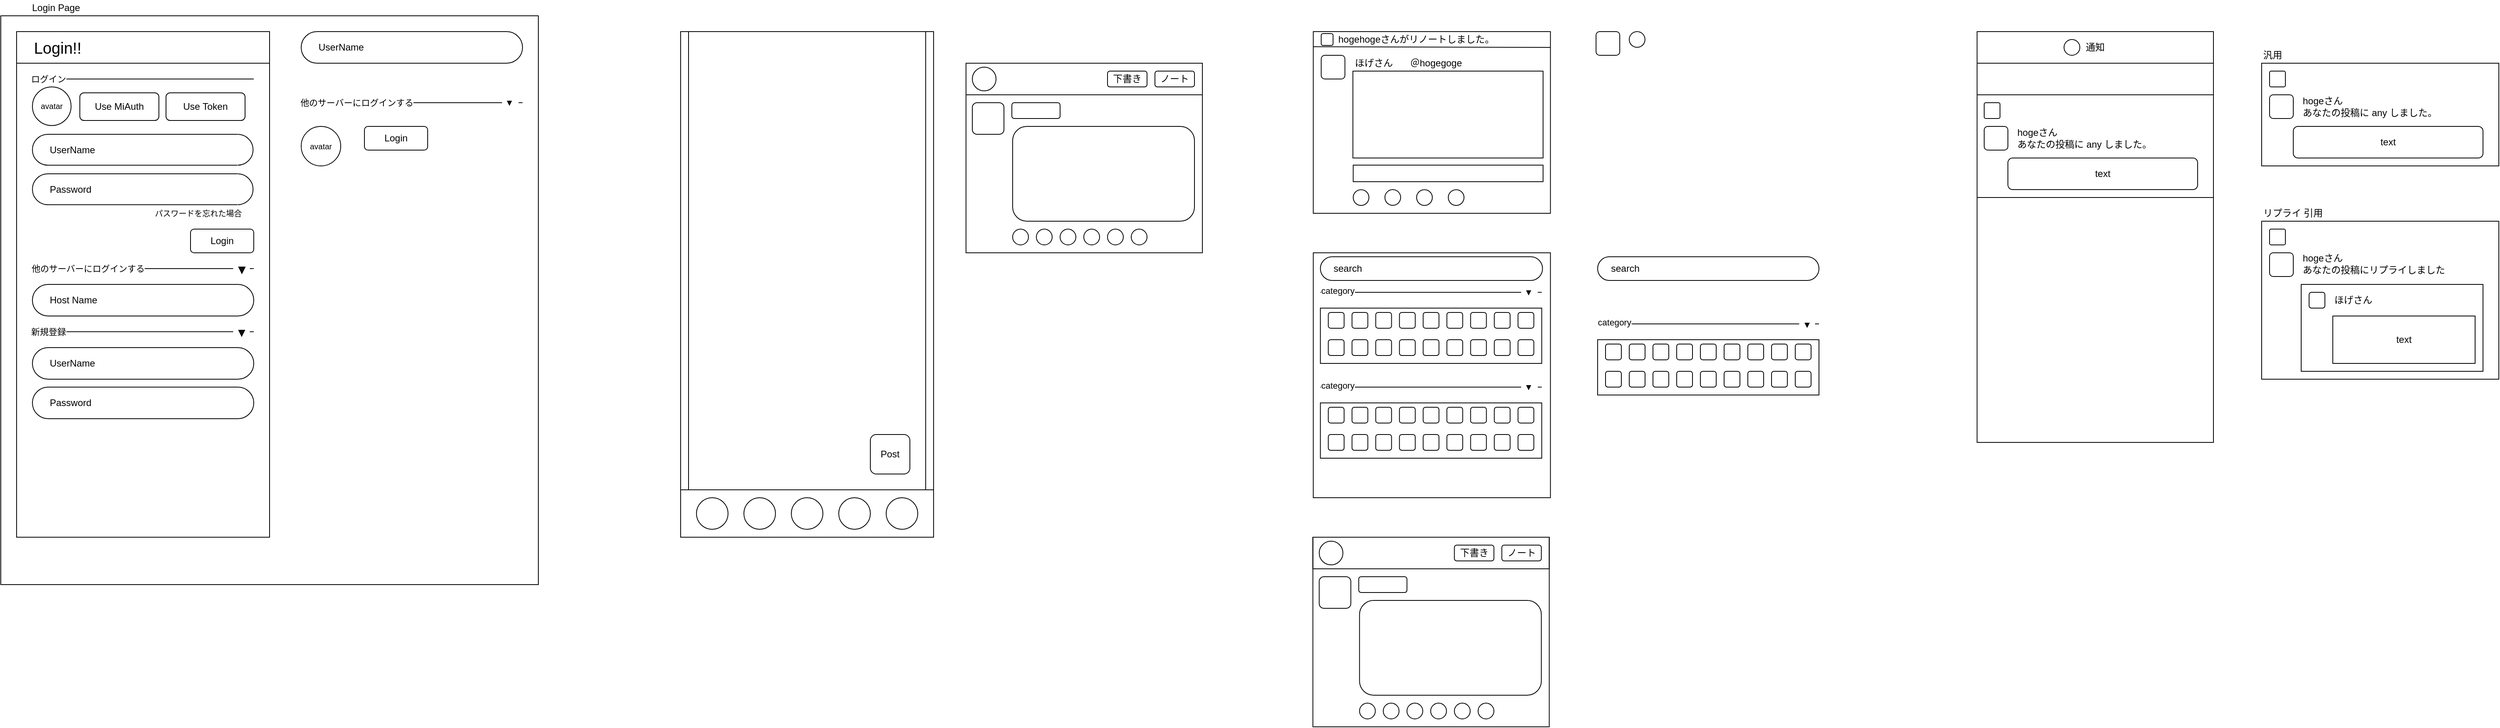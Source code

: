 <mxfile version="21.6.9" type="github">
  <diagram name="ページ1" id="SOHhejZyNRdWDJggEWoD">
    <mxGraphModel dx="1646" dy="888" grid="1" gridSize="10" guides="1" tooltips="1" connect="1" arrows="1" fold="1" page="1" pageScale="1" pageWidth="827" pageHeight="1169" math="0" shadow="0">
      <root>
        <mxCell id="0" />
        <mxCell id="1" parent="0" />
        <mxCell id="P9PMvwIWn8hjvj230zZY-265" value="" style="rounded=0;whiteSpace=wrap;html=1;fillColor=none;" parent="1" vertex="1">
          <mxGeometry x="20" y="20" width="680" height="720" as="geometry" />
        </mxCell>
        <mxCell id="P9PMvwIWn8hjvj230zZY-56" value="" style="rounded=0;whiteSpace=wrap;html=1;fillColor=none;" parent="1" vertex="1">
          <mxGeometry x="40" y="40" width="320" height="640" as="geometry" />
        </mxCell>
        <mxCell id="P9PMvwIWn8hjvj230zZY-92" value="" style="rounded=0;whiteSpace=wrap;html=1;fillColor=none;" parent="1" vertex="1">
          <mxGeometry x="40" y="40" width="320" height="40" as="geometry" />
        </mxCell>
        <mxCell id="P9PMvwIWn8hjvj230zZY-91" value="Login!!" style="text;html=1;strokeColor=none;fillColor=none;align=left;verticalAlign=middle;whiteSpace=wrap;rounded=0;fontSize=20;" parent="1" vertex="1">
          <mxGeometry x="60" y="40" width="260" height="40" as="geometry" />
        </mxCell>
        <mxCell id="P9PMvwIWn8hjvj230zZY-205" value="Login" style="rounded=1;whiteSpace=wrap;html=1;" parent="1" vertex="1">
          <mxGeometry x="480" y="160" width="80" height="30" as="geometry" />
        </mxCell>
        <mxCell id="P9PMvwIWn8hjvj230zZY-220" value="avatar" style="ellipse;whiteSpace=wrap;html=1;aspect=fixed;fontSize=10;" parent="1" vertex="1">
          <mxGeometry x="400" y="160" width="50" height="50" as="geometry" />
        </mxCell>
        <mxCell id="P9PMvwIWn8hjvj230zZY-228" value="" style="group" parent="1" vertex="1" connectable="0">
          <mxGeometry x="60" y="340" width="280" height="58" as="geometry" />
        </mxCell>
        <mxCell id="P9PMvwIWn8hjvj230zZY-61" value="" style="group" parent="P9PMvwIWn8hjvj230zZY-228" vertex="1" connectable="0">
          <mxGeometry y="10" width="280" height="50" as="geometry" />
        </mxCell>
        <mxCell id="P9PMvwIWn8hjvj230zZY-223" value="" style="group" parent="P9PMvwIWn8hjvj230zZY-61" vertex="1" connectable="0">
          <mxGeometry y="10" width="280" height="40" as="geometry" />
        </mxCell>
        <mxCell id="P9PMvwIWn8hjvj230zZY-63" value="" style="ellipse;whiteSpace=wrap;html=1;aspect=fixed;container=0;" parent="P9PMvwIWn8hjvj230zZY-223" vertex="1">
          <mxGeometry width="40" height="40" as="geometry" />
        </mxCell>
        <mxCell id="P9PMvwIWn8hjvj230zZY-64" value="" style="ellipse;whiteSpace=wrap;html=1;aspect=fixed;container=0;" parent="P9PMvwIWn8hjvj230zZY-223" vertex="1">
          <mxGeometry x="240" width="40" height="40" as="geometry" />
        </mxCell>
        <mxCell id="P9PMvwIWn8hjvj230zZY-65" value="Host Name" style="rounded=0;whiteSpace=wrap;html=1;strokeColor=none;container=0;align=left;" parent="P9PMvwIWn8hjvj230zZY-223" vertex="1">
          <mxGeometry x="20" width="240" height="40" as="geometry" />
        </mxCell>
        <mxCell id="P9PMvwIWn8hjvj230zZY-66" value="" style="endArrow=none;html=1;rounded=0;entryX=0.5;entryY=0;entryDx=0;entryDy=0;exitX=0.5;exitY=0;exitDx=0;exitDy=0;" parent="P9PMvwIWn8hjvj230zZY-223" source="P9PMvwIWn8hjvj230zZY-63" target="P9PMvwIWn8hjvj230zZY-64" edge="1">
          <mxGeometry width="50" height="50" relative="1" as="geometry">
            <mxPoint x="280" y="190" as="sourcePoint" />
            <mxPoint x="330" y="140" as="targetPoint" />
          </mxGeometry>
        </mxCell>
        <mxCell id="P9PMvwIWn8hjvj230zZY-67" value="" style="endArrow=none;html=1;rounded=0;entryX=0.5;entryY=1;entryDx=0;entryDy=0;exitX=0.5;exitY=1;exitDx=0;exitDy=0;" parent="P9PMvwIWn8hjvj230zZY-223" source="P9PMvwIWn8hjvj230zZY-63" target="P9PMvwIWn8hjvj230zZY-64" edge="1">
          <mxGeometry width="50" height="50" relative="1" as="geometry">
            <mxPoint x="180" y="270" as="sourcePoint" />
            <mxPoint x="230" y="220" as="targetPoint" />
          </mxGeometry>
        </mxCell>
        <mxCell id="P9PMvwIWn8hjvj230zZY-224" value="" style="endArrow=none;html=1;rounded=0;" parent="P9PMvwIWn8hjvj230zZY-228" edge="1">
          <mxGeometry width="50" height="50" relative="1" as="geometry">
            <mxPoint as="sourcePoint" />
            <mxPoint x="254" as="targetPoint" />
          </mxGeometry>
        </mxCell>
        <mxCell id="P9PMvwIWn8hjvj230zZY-225" value="他のサーバーにログインする" style="edgeLabel;html=1;align=center;verticalAlign=middle;resizable=0;points=[];" parent="P9PMvwIWn8hjvj230zZY-224" vertex="1" connectable="0">
          <mxGeometry x="-0.805" relative="1" as="geometry">
            <mxPoint x="45" as="offset" />
          </mxGeometry>
        </mxCell>
        <mxCell id="P9PMvwIWn8hjvj230zZY-226" value="" style="triangle;whiteSpace=wrap;html=1;rotation=90;fillColor=#0D0D0D;aspect=fixed;" parent="P9PMvwIWn8hjvj230zZY-228" vertex="1">
          <mxGeometry x="261" y="-2" width="8" height="8" as="geometry" />
        </mxCell>
        <mxCell id="P9PMvwIWn8hjvj230zZY-227" value="" style="endArrow=none;html=1;rounded=0;" parent="P9PMvwIWn8hjvj230zZY-228" edge="1">
          <mxGeometry width="50" height="50" relative="1" as="geometry">
            <mxPoint x="275" as="sourcePoint" />
            <mxPoint x="280" as="targetPoint" />
          </mxGeometry>
        </mxCell>
        <mxCell id="P9PMvwIWn8hjvj230zZY-237" value="" style="endArrow=none;html=1;rounded=0;" parent="1" edge="1">
          <mxGeometry width="50" height="50" relative="1" as="geometry">
            <mxPoint x="400" y="510" as="sourcePoint" />
            <mxPoint x="400" y="510" as="targetPoint" />
          </mxGeometry>
        </mxCell>
        <mxCell id="P9PMvwIWn8hjvj230zZY-229" value="" style="endArrow=none;html=1;rounded=0;" parent="1" edge="1">
          <mxGeometry width="50" height="50" relative="1" as="geometry">
            <mxPoint x="60" y="419.889" as="sourcePoint" />
            <mxPoint x="314" y="419.889" as="targetPoint" />
          </mxGeometry>
        </mxCell>
        <mxCell id="P9PMvwIWn8hjvj230zZY-230" value="新規登録" style="edgeLabel;html=1;align=center;verticalAlign=middle;resizable=0;points=[];" parent="P9PMvwIWn8hjvj230zZY-229" vertex="1" connectable="0">
          <mxGeometry x="-0.805" relative="1" as="geometry">
            <mxPoint x="-5" as="offset" />
          </mxGeometry>
        </mxCell>
        <mxCell id="P9PMvwIWn8hjvj230zZY-231" value="" style="triangle;whiteSpace=wrap;html=1;rotation=90;fillColor=#0D0D0D;aspect=fixed;" parent="1" vertex="1">
          <mxGeometry x="321" y="418" width="7.462" height="7.462" as="geometry" />
        </mxCell>
        <mxCell id="P9PMvwIWn8hjvj230zZY-232" value="" style="endArrow=none;html=1;rounded=0;" parent="1" edge="1">
          <mxGeometry width="50" height="50" relative="1" as="geometry">
            <mxPoint x="335" y="419.889" as="sourcePoint" />
            <mxPoint x="340" y="419.889" as="targetPoint" />
          </mxGeometry>
        </mxCell>
        <mxCell id="P9PMvwIWn8hjvj230zZY-247" value="" style="group;align=left;" parent="1" vertex="1" connectable="0">
          <mxGeometry x="60" y="480" width="280" height="60" as="geometry" />
        </mxCell>
        <mxCell id="P9PMvwIWn8hjvj230zZY-248" value="" style="endArrow=none;html=1;rounded=0;" parent="P9PMvwIWn8hjvj230zZY-247" edge="1">
          <mxGeometry width="50" height="50" relative="1" as="geometry">
            <mxPoint as="sourcePoint" />
            <mxPoint as="targetPoint" />
          </mxGeometry>
        </mxCell>
        <mxCell id="P9PMvwIWn8hjvj230zZY-249" value="" style="ellipse;whiteSpace=wrap;html=1;aspect=fixed;container=0;" parent="P9PMvwIWn8hjvj230zZY-247" vertex="1">
          <mxGeometry y="10" width="40" height="40" as="geometry" />
        </mxCell>
        <mxCell id="P9PMvwIWn8hjvj230zZY-250" value="" style="ellipse;whiteSpace=wrap;html=1;aspect=fixed;container=0;" parent="P9PMvwIWn8hjvj230zZY-247" vertex="1">
          <mxGeometry x="240" y="10" width="40" height="40" as="geometry" />
        </mxCell>
        <mxCell id="P9PMvwIWn8hjvj230zZY-251" value="Password" style="rounded=0;whiteSpace=wrap;html=1;strokeColor=none;container=0;align=left;" parent="P9PMvwIWn8hjvj230zZY-247" vertex="1">
          <mxGeometry x="20" y="10" width="240" height="40" as="geometry" />
        </mxCell>
        <mxCell id="P9PMvwIWn8hjvj230zZY-252" value="" style="endArrow=none;html=1;rounded=0;entryX=0.5;entryY=0;entryDx=0;entryDy=0;exitX=0.5;exitY=0;exitDx=0;exitDy=0;" parent="P9PMvwIWn8hjvj230zZY-247" source="P9PMvwIWn8hjvj230zZY-249" target="P9PMvwIWn8hjvj230zZY-250" edge="1">
          <mxGeometry width="50" height="50" relative="1" as="geometry">
            <mxPoint x="280" y="200" as="sourcePoint" />
            <mxPoint x="330" y="150" as="targetPoint" />
          </mxGeometry>
        </mxCell>
        <mxCell id="P9PMvwIWn8hjvj230zZY-253" value="" style="endArrow=none;html=1;rounded=0;entryX=0.5;entryY=1;entryDx=0;entryDy=0;exitX=0.5;exitY=1;exitDx=0;exitDy=0;" parent="P9PMvwIWn8hjvj230zZY-247" source="P9PMvwIWn8hjvj230zZY-249" target="P9PMvwIWn8hjvj230zZY-250" edge="1">
          <mxGeometry width="50" height="50" relative="1" as="geometry">
            <mxPoint x="180" y="280" as="sourcePoint" />
            <mxPoint x="230" y="230" as="targetPoint" />
          </mxGeometry>
        </mxCell>
        <mxCell id="P9PMvwIWn8hjvj230zZY-254" value="" style="group;align=left;" parent="1" vertex="1" connectable="0">
          <mxGeometry x="60" y="430" width="280" height="60" as="geometry" />
        </mxCell>
        <mxCell id="P9PMvwIWn8hjvj230zZY-255" value="" style="endArrow=none;html=1;rounded=0;" parent="P9PMvwIWn8hjvj230zZY-254" edge="1">
          <mxGeometry width="50" height="50" relative="1" as="geometry">
            <mxPoint as="sourcePoint" />
            <mxPoint as="targetPoint" />
          </mxGeometry>
        </mxCell>
        <mxCell id="P9PMvwIWn8hjvj230zZY-256" value="" style="ellipse;whiteSpace=wrap;html=1;aspect=fixed;container=0;" parent="P9PMvwIWn8hjvj230zZY-254" vertex="1">
          <mxGeometry y="10" width="40" height="40" as="geometry" />
        </mxCell>
        <mxCell id="P9PMvwIWn8hjvj230zZY-257" value="" style="ellipse;whiteSpace=wrap;html=1;aspect=fixed;container=0;" parent="P9PMvwIWn8hjvj230zZY-254" vertex="1">
          <mxGeometry x="240" y="10" width="40" height="40" as="geometry" />
        </mxCell>
        <mxCell id="P9PMvwIWn8hjvj230zZY-258" value="UserName" style="rounded=0;whiteSpace=wrap;html=1;strokeColor=none;container=0;align=left;" parent="P9PMvwIWn8hjvj230zZY-254" vertex="1">
          <mxGeometry x="20" y="10" width="240" height="40" as="geometry" />
        </mxCell>
        <mxCell id="P9PMvwIWn8hjvj230zZY-259" value="" style="endArrow=none;html=1;rounded=0;entryX=0.5;entryY=0;entryDx=0;entryDy=0;exitX=0.5;exitY=0;exitDx=0;exitDy=0;" parent="P9PMvwIWn8hjvj230zZY-254" source="P9PMvwIWn8hjvj230zZY-256" target="P9PMvwIWn8hjvj230zZY-257" edge="1">
          <mxGeometry width="50" height="50" relative="1" as="geometry">
            <mxPoint x="280" y="200" as="sourcePoint" />
            <mxPoint x="330" y="150" as="targetPoint" />
          </mxGeometry>
        </mxCell>
        <mxCell id="P9PMvwIWn8hjvj230zZY-260" value="" style="endArrow=none;html=1;rounded=0;entryX=0.5;entryY=1;entryDx=0;entryDy=0;exitX=0.5;exitY=1;exitDx=0;exitDy=0;" parent="P9PMvwIWn8hjvj230zZY-254" source="P9PMvwIWn8hjvj230zZY-256" target="P9PMvwIWn8hjvj230zZY-257" edge="1">
          <mxGeometry width="50" height="50" relative="1" as="geometry">
            <mxPoint x="180" y="280" as="sourcePoint" />
            <mxPoint x="230" y="230" as="targetPoint" />
          </mxGeometry>
        </mxCell>
        <mxCell id="P9PMvwIWn8hjvj230zZY-261" value="" style="group" parent="1" vertex="1" connectable="0">
          <mxGeometry x="400" y="120" width="280" height="20" as="geometry" />
        </mxCell>
        <mxCell id="P9PMvwIWn8hjvj230zZY-216" value="" style="endArrow=none;html=1;rounded=0;" parent="P9PMvwIWn8hjvj230zZY-261" edge="1">
          <mxGeometry width="50" height="50" relative="1" as="geometry">
            <mxPoint y="10" as="sourcePoint" />
            <mxPoint x="254" y="10" as="targetPoint" />
          </mxGeometry>
        </mxCell>
        <mxCell id="P9PMvwIWn8hjvj230zZY-217" value="他のサーバーにログインする" style="edgeLabel;html=1;align=center;verticalAlign=middle;resizable=0;points=[];" parent="P9PMvwIWn8hjvj230zZY-216" vertex="1" connectable="0">
          <mxGeometry x="-0.805" y="-1" relative="1" as="geometry">
            <mxPoint x="45" y="-1" as="offset" />
          </mxGeometry>
        </mxCell>
        <mxCell id="P9PMvwIWn8hjvj230zZY-218" value="" style="triangle;whiteSpace=wrap;html=1;rotation=90;fillColor=#0D0D0D;aspect=fixed;" parent="P9PMvwIWn8hjvj230zZY-261" vertex="1">
          <mxGeometry x="261" y="8" width="4.848" height="4.848" as="geometry" />
        </mxCell>
        <mxCell id="P9PMvwIWn8hjvj230zZY-219" value="" style="endArrow=none;html=1;rounded=0;" parent="P9PMvwIWn8hjvj230zZY-261" edge="1">
          <mxGeometry width="50" height="50" relative="1" as="geometry">
            <mxPoint x="275" y="10" as="sourcePoint" />
            <mxPoint x="280" y="10" as="targetPoint" />
          </mxGeometry>
        </mxCell>
        <mxCell id="P9PMvwIWn8hjvj230zZY-155" value="" style="endArrow=none;html=1;rounded=0;" parent="1" edge="1">
          <mxGeometry width="50" height="50" relative="1" as="geometry">
            <mxPoint x="400" y="30" as="sourcePoint" />
            <mxPoint x="400" y="30" as="targetPoint" />
          </mxGeometry>
        </mxCell>
        <mxCell id="P9PMvwIWn8hjvj230zZY-264" value="" style="group" parent="1" vertex="1" connectable="0">
          <mxGeometry x="400" y="40" width="280" height="40" as="geometry" />
        </mxCell>
        <mxCell id="P9PMvwIWn8hjvj230zZY-156" value="" style="ellipse;whiteSpace=wrap;html=1;aspect=fixed;container=0;" parent="P9PMvwIWn8hjvj230zZY-264" vertex="1">
          <mxGeometry width="40" height="40" as="geometry" />
        </mxCell>
        <mxCell id="P9PMvwIWn8hjvj230zZY-157" value="" style="ellipse;whiteSpace=wrap;html=1;aspect=fixed;container=0;" parent="P9PMvwIWn8hjvj230zZY-264" vertex="1">
          <mxGeometry x="240" width="40" height="40" as="geometry" />
        </mxCell>
        <mxCell id="P9PMvwIWn8hjvj230zZY-158" value="UserName" style="rounded=0;whiteSpace=wrap;html=1;strokeColor=none;container=0;align=left;" parent="P9PMvwIWn8hjvj230zZY-264" vertex="1">
          <mxGeometry x="20" width="240" height="40" as="geometry" />
        </mxCell>
        <mxCell id="P9PMvwIWn8hjvj230zZY-159" value="" style="endArrow=none;html=1;rounded=0;entryX=0.5;entryY=0;entryDx=0;entryDy=0;exitX=0.5;exitY=0;exitDx=0;exitDy=0;" parent="P9PMvwIWn8hjvj230zZY-264" source="P9PMvwIWn8hjvj230zZY-156" target="P9PMvwIWn8hjvj230zZY-157" edge="1">
          <mxGeometry width="50" height="50" relative="1" as="geometry">
            <mxPoint x="280" y="190" as="sourcePoint" />
            <mxPoint x="330" y="140" as="targetPoint" />
          </mxGeometry>
        </mxCell>
        <mxCell id="P9PMvwIWn8hjvj230zZY-160" value="" style="endArrow=none;html=1;rounded=0;entryX=0.5;entryY=1;entryDx=0;entryDy=0;exitX=0.5;exitY=1;exitDx=0;exitDy=0;" parent="P9PMvwIWn8hjvj230zZY-264" source="P9PMvwIWn8hjvj230zZY-156" target="P9PMvwIWn8hjvj230zZY-157" edge="1">
          <mxGeometry width="50" height="50" relative="1" as="geometry">
            <mxPoint x="180" y="270" as="sourcePoint" />
            <mxPoint x="230" y="220" as="targetPoint" />
          </mxGeometry>
        </mxCell>
        <mxCell id="P9PMvwIWn8hjvj230zZY-42" value="" style="group" parent="1" vertex="1" connectable="0">
          <mxGeometry x="60" y="210" width="280" height="50.0" as="geometry" />
        </mxCell>
        <mxCell id="P9PMvwIWn8hjvj230zZY-43" value="" style="endArrow=none;html=1;rounded=0;" parent="P9PMvwIWn8hjvj230zZY-42" edge="1">
          <mxGeometry width="50" height="50" relative="1" as="geometry">
            <mxPoint as="sourcePoint" />
            <mxPoint as="targetPoint" />
          </mxGeometry>
        </mxCell>
        <mxCell id="P9PMvwIWn8hjvj230zZY-44" value="" style="ellipse;whiteSpace=wrap;html=1;aspect=fixed;container=0;" parent="P9PMvwIWn8hjvj230zZY-42" vertex="1">
          <mxGeometry y="10.0" width="39.13" height="39.13" as="geometry" />
        </mxCell>
        <mxCell id="P9PMvwIWn8hjvj230zZY-45" value="" style="ellipse;whiteSpace=wrap;html=1;aspect=fixed;container=0;" parent="P9PMvwIWn8hjvj230zZY-42" vertex="1">
          <mxGeometry x="240" y="10.0" width="39.13" height="39.13" as="geometry" />
        </mxCell>
        <mxCell id="P9PMvwIWn8hjvj230zZY-46" value="&lt;span style=&quot;background-color: initial;&quot;&gt;Password&lt;/span&gt;" style="rounded=0;whiteSpace=wrap;html=1;strokeColor=none;container=0;align=left;" parent="P9PMvwIWn8hjvj230zZY-42" vertex="1">
          <mxGeometry x="20" y="10.0" width="240" height="40.0" as="geometry" />
        </mxCell>
        <mxCell id="P9PMvwIWn8hjvj230zZY-47" value="" style="endArrow=none;html=1;rounded=0;entryX=0.5;entryY=0;entryDx=0;entryDy=0;exitX=0.5;exitY=0;exitDx=0;exitDy=0;" parent="P9PMvwIWn8hjvj230zZY-42" source="P9PMvwIWn8hjvj230zZY-44" target="P9PMvwIWn8hjvj230zZY-45" edge="1">
          <mxGeometry width="50" height="50" relative="1" as="geometry">
            <mxPoint x="280" y="200.0" as="sourcePoint" />
            <mxPoint x="330" y="150" as="targetPoint" />
          </mxGeometry>
        </mxCell>
        <mxCell id="P9PMvwIWn8hjvj230zZY-48" value="" style="endArrow=none;html=1;rounded=0;entryX=0.5;entryY=1;entryDx=0;entryDy=0;exitX=0.5;exitY=1;exitDx=0;exitDy=0;" parent="P9PMvwIWn8hjvj230zZY-42" source="P9PMvwIWn8hjvj230zZY-44" target="P9PMvwIWn8hjvj230zZY-45" edge="1">
          <mxGeometry width="50" height="50" relative="1" as="geometry">
            <mxPoint x="180" y="280.0" as="sourcePoint" />
            <mxPoint x="230" y="230.0" as="targetPoint" />
          </mxGeometry>
        </mxCell>
        <mxCell id="P9PMvwIWn8hjvj230zZY-49" value="" style="group;align=left;" parent="1" vertex="1" connectable="0">
          <mxGeometry x="60" y="160.0" width="280" height="60.0" as="geometry" />
        </mxCell>
        <mxCell id="P9PMvwIWn8hjvj230zZY-50" value="" style="endArrow=none;html=1;rounded=0;" parent="P9PMvwIWn8hjvj230zZY-49" edge="1">
          <mxGeometry width="50" height="50" relative="1" as="geometry">
            <mxPoint as="sourcePoint" />
            <mxPoint as="targetPoint" />
          </mxGeometry>
        </mxCell>
        <mxCell id="P9PMvwIWn8hjvj230zZY-51" value="" style="ellipse;whiteSpace=wrap;html=1;aspect=fixed;container=0;" parent="P9PMvwIWn8hjvj230zZY-49" vertex="1">
          <mxGeometry y="10.0" width="39.13" height="39.13" as="geometry" />
        </mxCell>
        <mxCell id="P9PMvwIWn8hjvj230zZY-52" value="" style="ellipse;whiteSpace=wrap;html=1;aspect=fixed;container=0;" parent="P9PMvwIWn8hjvj230zZY-49" vertex="1">
          <mxGeometry x="240" y="10.0" width="39.13" height="39.13" as="geometry" />
        </mxCell>
        <mxCell id="P9PMvwIWn8hjvj230zZY-53" value="UserName" style="rounded=0;whiteSpace=wrap;html=1;strokeColor=none;container=0;align=left;" parent="P9PMvwIWn8hjvj230zZY-49" vertex="1">
          <mxGeometry x="20" y="10.0" width="240" height="40.0" as="geometry" />
        </mxCell>
        <mxCell id="P9PMvwIWn8hjvj230zZY-54" value="" style="endArrow=none;html=1;rounded=0;entryX=0.5;entryY=0;entryDx=0;entryDy=0;exitX=0.5;exitY=0;exitDx=0;exitDy=0;" parent="P9PMvwIWn8hjvj230zZY-49" source="P9PMvwIWn8hjvj230zZY-51" target="P9PMvwIWn8hjvj230zZY-52" edge="1">
          <mxGeometry width="50" height="50" relative="1" as="geometry">
            <mxPoint x="280" y="200.0" as="sourcePoint" />
            <mxPoint x="330" y="150" as="targetPoint" />
          </mxGeometry>
        </mxCell>
        <mxCell id="P9PMvwIWn8hjvj230zZY-55" value="" style="endArrow=none;html=1;rounded=0;entryX=0.5;entryY=1;entryDx=0;entryDy=0;exitX=0.5;exitY=1;exitDx=0;exitDy=0;" parent="P9PMvwIWn8hjvj230zZY-49" source="P9PMvwIWn8hjvj230zZY-51" target="P9PMvwIWn8hjvj230zZY-52" edge="1">
          <mxGeometry width="50" height="50" relative="1" as="geometry">
            <mxPoint x="180" y="280.0" as="sourcePoint" />
            <mxPoint x="230" y="230.0" as="targetPoint" />
          </mxGeometry>
        </mxCell>
        <mxCell id="P9PMvwIWn8hjvj230zZY-77" value="avatar" style="ellipse;whiteSpace=wrap;html=1;aspect=fixed;fontSize=10;" parent="1" vertex="1">
          <mxGeometry x="60" y="110" width="48.913" height="48.913" as="geometry" />
        </mxCell>
        <mxCell id="P9PMvwIWn8hjvj230zZY-79" value="Use MiAuth" style="rounded=1;whiteSpace=wrap;html=1;" parent="1" vertex="1">
          <mxGeometry x="120" y="117.5" width="100" height="35.0" as="geometry" />
        </mxCell>
        <mxCell id="P9PMvwIWn8hjvj230zZY-82" value="Use Token" style="rounded=1;whiteSpace=wrap;html=1;" parent="1" vertex="1">
          <mxGeometry x="229" y="117.5" width="100" height="35.0" as="geometry" />
        </mxCell>
        <mxCell id="P9PMvwIWn8hjvj230zZY-87" value="パスワードを忘れた場合" style="text;html=1;strokeColor=none;fillColor=none;align=center;verticalAlign=middle;whiteSpace=wrap;rounded=0;fontSize=10;" parent="1" vertex="1">
          <mxGeometry x="200" y="260.0" width="140" height="20.0" as="geometry" />
        </mxCell>
        <mxCell id="P9PMvwIWn8hjvj230zZY-101" value="Login" style="rounded=1;whiteSpace=wrap;html=1;" parent="1" vertex="1">
          <mxGeometry x="260" y="290.0" width="80" height="30.0" as="geometry" />
        </mxCell>
        <mxCell id="P9PMvwIWn8hjvj230zZY-119" value="" style="endArrow=none;html=1;rounded=0;endSize=6;startSize=6;" parent="1" edge="1">
          <mxGeometry width="50" height="50" relative="1" as="geometry">
            <mxPoint x="60" y="100" as="sourcePoint" />
            <mxPoint x="340" y="100" as="targetPoint" />
          </mxGeometry>
        </mxCell>
        <mxCell id="P9PMvwIWn8hjvj230zZY-120" value="ログイン&lt;br&gt;" style="edgeLabel;html=1;align=center;verticalAlign=middle;resizable=0;points=[];" parent="P9PMvwIWn8hjvj230zZY-119" vertex="1" connectable="0">
          <mxGeometry x="-0.83" relative="1" as="geometry">
            <mxPoint x="-4" as="offset" />
          </mxGeometry>
        </mxCell>
        <mxCell id="P9PMvwIWn8hjvj230zZY-266" value="Login Page" style="text;html=1;strokeColor=none;fillColor=none;align=center;verticalAlign=middle;whiteSpace=wrap;rounded=0;" parent="1" vertex="1">
          <mxGeometry x="20" width="140" height="20" as="geometry" />
        </mxCell>
        <mxCell id="P9PMvwIWn8hjvj230zZY-267" value="" style="rounded=0;whiteSpace=wrap;html=1;fillColor=none;" parent="1" vertex="1">
          <mxGeometry x="880" y="40" width="320" height="640" as="geometry" />
        </mxCell>
        <mxCell id="P9PMvwIWn8hjvj230zZY-268" value="" style="rounded=0;whiteSpace=wrap;html=1;fillColor=none;" parent="1" vertex="1">
          <mxGeometry x="880" y="620" width="320" height="60" as="geometry" />
        </mxCell>
        <mxCell id="P9PMvwIWn8hjvj230zZY-269" value="" style="ellipse;whiteSpace=wrap;html=1;aspect=fixed;" parent="1" vertex="1">
          <mxGeometry x="960" y="630" width="40" height="40" as="geometry" />
        </mxCell>
        <mxCell id="P9PMvwIWn8hjvj230zZY-270" value="" style="ellipse;whiteSpace=wrap;html=1;aspect=fixed;" parent="1" vertex="1">
          <mxGeometry x="1020" y="630" width="40" height="40" as="geometry" />
        </mxCell>
        <mxCell id="P9PMvwIWn8hjvj230zZY-271" value="" style="ellipse;whiteSpace=wrap;html=1;aspect=fixed;" parent="1" vertex="1">
          <mxGeometry x="1080" y="630" width="40" height="40" as="geometry" />
        </mxCell>
        <mxCell id="P9PMvwIWn8hjvj230zZY-272" value="" style="ellipse;whiteSpace=wrap;html=1;aspect=fixed;" parent="1" vertex="1">
          <mxGeometry x="1140" y="630" width="40" height="40" as="geometry" />
        </mxCell>
        <mxCell id="P9PMvwIWn8hjvj230zZY-273" value="" style="ellipse;whiteSpace=wrap;html=1;aspect=fixed;" parent="1" vertex="1">
          <mxGeometry x="900" y="630" width="40" height="40" as="geometry" />
        </mxCell>
        <mxCell id="P9PMvwIWn8hjvj230zZY-275" value="" style="rounded=0;whiteSpace=wrap;html=1;fillColor=none;" parent="1" vertex="1">
          <mxGeometry x="890" y="40" width="300" height="580" as="geometry" />
        </mxCell>
        <mxCell id="P9PMvwIWn8hjvj230zZY-274" value="Post" style="rounded=1;whiteSpace=wrap;html=1;" parent="1" vertex="1">
          <mxGeometry x="1120" y="550" width="50" height="50" as="geometry" />
        </mxCell>
        <mxCell id="wHT7KQ06zbaADtiukvNs-43" value="" style="group" parent="1" vertex="1" connectable="0">
          <mxGeometry x="1689.3" y="360" width="291" height="260" as="geometry" />
        </mxCell>
        <mxCell id="P9PMvwIWn8hjvj230zZY-426" value="" style="group" parent="wHT7KQ06zbaADtiukvNs-43" vertex="1" connectable="0">
          <mxGeometry width="280" height="20" as="geometry" />
        </mxCell>
        <mxCell id="P9PMvwIWn8hjvj230zZY-427" value="" style="endArrow=none;html=1;rounded=0;" parent="P9PMvwIWn8hjvj230zZY-426" edge="1">
          <mxGeometry width="50" height="50" relative="1" as="geometry">
            <mxPoint y="10" as="sourcePoint" />
            <mxPoint x="254" y="10" as="targetPoint" />
          </mxGeometry>
        </mxCell>
        <mxCell id="P9PMvwIWn8hjvj230zZY-428" value="category" style="edgeLabel;html=1;align=center;verticalAlign=middle;resizable=0;points=[];" parent="P9PMvwIWn8hjvj230zZY-427" vertex="1" connectable="0">
          <mxGeometry x="-0.805" y="-1" relative="1" as="geometry">
            <mxPoint x="-4" y="-3" as="offset" />
          </mxGeometry>
        </mxCell>
        <mxCell id="P9PMvwIWn8hjvj230zZY-429" value="" style="triangle;whiteSpace=wrap;html=1;rotation=90;fillColor=#0D0D0D;aspect=fixed;" parent="P9PMvwIWn8hjvj230zZY-426" vertex="1">
          <mxGeometry x="261" y="8" width="4.848" height="4.848" as="geometry" />
        </mxCell>
        <mxCell id="P9PMvwIWn8hjvj230zZY-430" value="" style="endArrow=none;html=1;rounded=0;" parent="P9PMvwIWn8hjvj230zZY-426" edge="1">
          <mxGeometry width="50" height="50" relative="1" as="geometry">
            <mxPoint x="275" y="10" as="sourcePoint" />
            <mxPoint x="280" y="10" as="targetPoint" />
          </mxGeometry>
        </mxCell>
        <mxCell id="P9PMvwIWn8hjvj230zZY-433" value="" style="rounded=0;whiteSpace=wrap;html=1;" parent="wHT7KQ06zbaADtiukvNs-43" vertex="1">
          <mxGeometry y="30" width="280" height="70" as="geometry" />
        </mxCell>
        <mxCell id="P9PMvwIWn8hjvj230zZY-432" value="" style="rounded=1;whiteSpace=wrap;html=1;" parent="wHT7KQ06zbaADtiukvNs-43" vertex="1">
          <mxGeometry x="10" y="35.46" width="20" height="20" as="geometry" />
        </mxCell>
        <mxCell id="P9PMvwIWn8hjvj230zZY-434" value="" style="rounded=1;whiteSpace=wrap;html=1;" parent="wHT7KQ06zbaADtiukvNs-43" vertex="1">
          <mxGeometry x="10" y="70" width="20" height="20" as="geometry" />
        </mxCell>
        <mxCell id="P9PMvwIWn8hjvj230zZY-435" value="" style="rounded=1;whiteSpace=wrap;html=1;" parent="wHT7KQ06zbaADtiukvNs-43" vertex="1">
          <mxGeometry x="40" y="70" width="20" height="20" as="geometry" />
        </mxCell>
        <mxCell id="P9PMvwIWn8hjvj230zZY-436" value="" style="rounded=1;whiteSpace=wrap;html=1;" parent="wHT7KQ06zbaADtiukvNs-43" vertex="1">
          <mxGeometry x="40" y="35.46" width="20" height="20" as="geometry" />
        </mxCell>
        <mxCell id="P9PMvwIWn8hjvj230zZY-437" value="" style="rounded=1;whiteSpace=wrap;html=1;" parent="wHT7KQ06zbaADtiukvNs-43" vertex="1">
          <mxGeometry x="70" y="70" width="20" height="20" as="geometry" />
        </mxCell>
        <mxCell id="P9PMvwIWn8hjvj230zZY-438" value="" style="rounded=1;whiteSpace=wrap;html=1;" parent="wHT7KQ06zbaADtiukvNs-43" vertex="1">
          <mxGeometry x="70" y="35.46" width="20" height="20" as="geometry" />
        </mxCell>
        <mxCell id="P9PMvwIWn8hjvj230zZY-439" value="" style="rounded=1;whiteSpace=wrap;html=1;" parent="wHT7KQ06zbaADtiukvNs-43" vertex="1">
          <mxGeometry x="100" y="70" width="20" height="20" as="geometry" />
        </mxCell>
        <mxCell id="P9PMvwIWn8hjvj230zZY-440" value="" style="rounded=1;whiteSpace=wrap;html=1;" parent="wHT7KQ06zbaADtiukvNs-43" vertex="1">
          <mxGeometry x="100" y="35.46" width="20" height="20" as="geometry" />
        </mxCell>
        <mxCell id="P9PMvwIWn8hjvj230zZY-441" value="" style="rounded=1;whiteSpace=wrap;html=1;" parent="wHT7KQ06zbaADtiukvNs-43" vertex="1">
          <mxGeometry x="130" y="70" width="20" height="20" as="geometry" />
        </mxCell>
        <mxCell id="P9PMvwIWn8hjvj230zZY-442" value="" style="rounded=1;whiteSpace=wrap;html=1;" parent="wHT7KQ06zbaADtiukvNs-43" vertex="1">
          <mxGeometry x="130" y="35.46" width="20" height="20" as="geometry" />
        </mxCell>
        <mxCell id="P9PMvwIWn8hjvj230zZY-443" value="" style="rounded=1;whiteSpace=wrap;html=1;" parent="wHT7KQ06zbaADtiukvNs-43" vertex="1">
          <mxGeometry x="160" y="70" width="20" height="20" as="geometry" />
        </mxCell>
        <mxCell id="P9PMvwIWn8hjvj230zZY-444" value="" style="rounded=1;whiteSpace=wrap;html=1;" parent="wHT7KQ06zbaADtiukvNs-43" vertex="1">
          <mxGeometry x="160" y="35.46" width="20" height="20" as="geometry" />
        </mxCell>
        <mxCell id="P9PMvwIWn8hjvj230zZY-445" value="" style="rounded=1;whiteSpace=wrap;html=1;" parent="wHT7KQ06zbaADtiukvNs-43" vertex="1">
          <mxGeometry x="190" y="70" width="20" height="20" as="geometry" />
        </mxCell>
        <mxCell id="P9PMvwIWn8hjvj230zZY-446" value="" style="rounded=1;whiteSpace=wrap;html=1;" parent="wHT7KQ06zbaADtiukvNs-43" vertex="1">
          <mxGeometry x="190" y="35.46" width="20" height="20" as="geometry" />
        </mxCell>
        <mxCell id="P9PMvwIWn8hjvj230zZY-447" value="" style="rounded=1;whiteSpace=wrap;html=1;" parent="wHT7KQ06zbaADtiukvNs-43" vertex="1">
          <mxGeometry x="220" y="70" width="20" height="20" as="geometry" />
        </mxCell>
        <mxCell id="P9PMvwIWn8hjvj230zZY-448" value="" style="rounded=1;whiteSpace=wrap;html=1;" parent="wHT7KQ06zbaADtiukvNs-43" vertex="1">
          <mxGeometry x="220" y="35.46" width="20" height="20" as="geometry" />
        </mxCell>
        <mxCell id="P9PMvwIWn8hjvj230zZY-449" value="" style="rounded=1;whiteSpace=wrap;html=1;" parent="wHT7KQ06zbaADtiukvNs-43" vertex="1">
          <mxGeometry x="250" y="70" width="20" height="20" as="geometry" />
        </mxCell>
        <mxCell id="P9PMvwIWn8hjvj230zZY-450" value="" style="rounded=1;whiteSpace=wrap;html=1;" parent="wHT7KQ06zbaADtiukvNs-43" vertex="1">
          <mxGeometry x="250" y="35.46" width="20" height="20" as="geometry" />
        </mxCell>
        <mxCell id="wHT7KQ06zbaADtiukvNs-46" value="" style="group" parent="1" vertex="1" connectable="0">
          <mxGeometry x="1689.3" y="480" width="280" height="100" as="geometry" />
        </mxCell>
        <mxCell id="wHT7KQ06zbaADtiukvNs-47" value="" style="group" parent="wHT7KQ06zbaADtiukvNs-46" vertex="1" connectable="0">
          <mxGeometry width="280" height="20" as="geometry" />
        </mxCell>
        <mxCell id="wHT7KQ06zbaADtiukvNs-48" value="" style="endArrow=none;html=1;rounded=0;" parent="wHT7KQ06zbaADtiukvNs-47" edge="1">
          <mxGeometry width="50" height="50" relative="1" as="geometry">
            <mxPoint y="10" as="sourcePoint" />
            <mxPoint x="254" y="10" as="targetPoint" />
          </mxGeometry>
        </mxCell>
        <mxCell id="wHT7KQ06zbaADtiukvNs-49" value="category" style="edgeLabel;html=1;align=center;verticalAlign=middle;resizable=0;points=[];" parent="wHT7KQ06zbaADtiukvNs-48" vertex="1" connectable="0">
          <mxGeometry x="-0.805" y="-1" relative="1" as="geometry">
            <mxPoint x="-4" y="-3" as="offset" />
          </mxGeometry>
        </mxCell>
        <mxCell id="wHT7KQ06zbaADtiukvNs-50" value="" style="triangle;whiteSpace=wrap;html=1;rotation=90;fillColor=#0D0D0D;aspect=fixed;" parent="wHT7KQ06zbaADtiukvNs-47" vertex="1">
          <mxGeometry x="261" y="8" width="4.848" height="4.848" as="geometry" />
        </mxCell>
        <mxCell id="wHT7KQ06zbaADtiukvNs-51" value="" style="endArrow=none;html=1;rounded=0;" parent="wHT7KQ06zbaADtiukvNs-47" edge="1">
          <mxGeometry width="50" height="50" relative="1" as="geometry">
            <mxPoint x="275" y="10" as="sourcePoint" />
            <mxPoint x="280" y="10" as="targetPoint" />
          </mxGeometry>
        </mxCell>
        <mxCell id="wHT7KQ06zbaADtiukvNs-52" value="" style="rounded=0;whiteSpace=wrap;html=1;" parent="wHT7KQ06zbaADtiukvNs-46" vertex="1">
          <mxGeometry y="30" width="280" height="70" as="geometry" />
        </mxCell>
        <mxCell id="wHT7KQ06zbaADtiukvNs-53" value="" style="rounded=1;whiteSpace=wrap;html=1;" parent="wHT7KQ06zbaADtiukvNs-46" vertex="1">
          <mxGeometry x="10" y="35.46" width="20" height="20" as="geometry" />
        </mxCell>
        <mxCell id="wHT7KQ06zbaADtiukvNs-54" value="" style="rounded=1;whiteSpace=wrap;html=1;" parent="wHT7KQ06zbaADtiukvNs-46" vertex="1">
          <mxGeometry x="10" y="70" width="20" height="20" as="geometry" />
        </mxCell>
        <mxCell id="wHT7KQ06zbaADtiukvNs-55" value="" style="rounded=1;whiteSpace=wrap;html=1;" parent="wHT7KQ06zbaADtiukvNs-46" vertex="1">
          <mxGeometry x="40" y="70" width="20" height="20" as="geometry" />
        </mxCell>
        <mxCell id="wHT7KQ06zbaADtiukvNs-56" value="" style="rounded=1;whiteSpace=wrap;html=1;" parent="wHT7KQ06zbaADtiukvNs-46" vertex="1">
          <mxGeometry x="40" y="35.46" width="20" height="20" as="geometry" />
        </mxCell>
        <mxCell id="wHT7KQ06zbaADtiukvNs-57" value="" style="rounded=1;whiteSpace=wrap;html=1;" parent="wHT7KQ06zbaADtiukvNs-46" vertex="1">
          <mxGeometry x="70" y="70" width="20" height="20" as="geometry" />
        </mxCell>
        <mxCell id="wHT7KQ06zbaADtiukvNs-58" value="" style="rounded=1;whiteSpace=wrap;html=1;" parent="wHT7KQ06zbaADtiukvNs-46" vertex="1">
          <mxGeometry x="70" y="35.46" width="20" height="20" as="geometry" />
        </mxCell>
        <mxCell id="wHT7KQ06zbaADtiukvNs-59" value="" style="rounded=1;whiteSpace=wrap;html=1;" parent="wHT7KQ06zbaADtiukvNs-46" vertex="1">
          <mxGeometry x="100" y="70" width="20" height="20" as="geometry" />
        </mxCell>
        <mxCell id="wHT7KQ06zbaADtiukvNs-60" value="" style="rounded=1;whiteSpace=wrap;html=1;" parent="wHT7KQ06zbaADtiukvNs-46" vertex="1">
          <mxGeometry x="100" y="35.46" width="20" height="20" as="geometry" />
        </mxCell>
        <mxCell id="wHT7KQ06zbaADtiukvNs-61" value="" style="rounded=1;whiteSpace=wrap;html=1;" parent="wHT7KQ06zbaADtiukvNs-46" vertex="1">
          <mxGeometry x="130" y="70" width="20" height="20" as="geometry" />
        </mxCell>
        <mxCell id="wHT7KQ06zbaADtiukvNs-62" value="" style="rounded=1;whiteSpace=wrap;html=1;" parent="wHT7KQ06zbaADtiukvNs-46" vertex="1">
          <mxGeometry x="130" y="35.46" width="20" height="20" as="geometry" />
        </mxCell>
        <mxCell id="wHT7KQ06zbaADtiukvNs-63" value="" style="rounded=1;whiteSpace=wrap;html=1;" parent="wHT7KQ06zbaADtiukvNs-46" vertex="1">
          <mxGeometry x="160" y="70" width="20" height="20" as="geometry" />
        </mxCell>
        <mxCell id="wHT7KQ06zbaADtiukvNs-64" value="" style="rounded=1;whiteSpace=wrap;html=1;" parent="wHT7KQ06zbaADtiukvNs-46" vertex="1">
          <mxGeometry x="160" y="35.46" width="20" height="20" as="geometry" />
        </mxCell>
        <mxCell id="wHT7KQ06zbaADtiukvNs-65" value="" style="rounded=1;whiteSpace=wrap;html=1;" parent="wHT7KQ06zbaADtiukvNs-46" vertex="1">
          <mxGeometry x="190" y="70" width="20" height="20" as="geometry" />
        </mxCell>
        <mxCell id="wHT7KQ06zbaADtiukvNs-66" value="" style="rounded=1;whiteSpace=wrap;html=1;" parent="wHT7KQ06zbaADtiukvNs-46" vertex="1">
          <mxGeometry x="190" y="35.46" width="20" height="20" as="geometry" />
        </mxCell>
        <mxCell id="wHT7KQ06zbaADtiukvNs-67" value="" style="rounded=1;whiteSpace=wrap;html=1;" parent="wHT7KQ06zbaADtiukvNs-46" vertex="1">
          <mxGeometry x="220" y="70" width="20" height="20" as="geometry" />
        </mxCell>
        <mxCell id="wHT7KQ06zbaADtiukvNs-68" value="" style="rounded=1;whiteSpace=wrap;html=1;" parent="wHT7KQ06zbaADtiukvNs-46" vertex="1">
          <mxGeometry x="220" y="35.46" width="20" height="20" as="geometry" />
        </mxCell>
        <mxCell id="wHT7KQ06zbaADtiukvNs-69" value="" style="rounded=1;whiteSpace=wrap;html=1;" parent="wHT7KQ06zbaADtiukvNs-46" vertex="1">
          <mxGeometry x="250" y="70" width="20" height="20" as="geometry" />
        </mxCell>
        <mxCell id="wHT7KQ06zbaADtiukvNs-70" value="" style="rounded=1;whiteSpace=wrap;html=1;" parent="wHT7KQ06zbaADtiukvNs-46" vertex="1">
          <mxGeometry x="250" y="35.46" width="20" height="20" as="geometry" />
        </mxCell>
        <mxCell id="wHT7KQ06zbaADtiukvNs-79" value="" style="group" parent="1" vertex="1" connectable="0">
          <mxGeometry x="1689.3" y="325" width="281" height="30" as="geometry" />
        </mxCell>
        <mxCell id="wHT7KQ06zbaADtiukvNs-72" value="" style="ellipse;whiteSpace=wrap;html=1;aspect=fixed;" parent="wHT7KQ06zbaADtiukvNs-79" vertex="1">
          <mxGeometry x="251" width="30" height="30" as="geometry" />
        </mxCell>
        <mxCell id="wHT7KQ06zbaADtiukvNs-73" value="" style="ellipse;whiteSpace=wrap;html=1;aspect=fixed;" parent="wHT7KQ06zbaADtiukvNs-79" vertex="1">
          <mxGeometry width="30" height="30" as="geometry" />
        </mxCell>
        <mxCell id="wHT7KQ06zbaADtiukvNs-45" value="search" style="rounded=0;whiteSpace=wrap;html=1;fillColor=default;gradientColor=none;strokeColor=none;align=left;" parent="wHT7KQ06zbaADtiukvNs-79" vertex="1">
          <mxGeometry x="15" width="251" height="30" as="geometry" />
        </mxCell>
        <mxCell id="wHT7KQ06zbaADtiukvNs-74" value="" style="endArrow=none;html=1;rounded=0;exitX=0.5;exitY=0;exitDx=0;exitDy=0;entryX=0.5;entryY=0;entryDx=0;entryDy=0;" parent="wHT7KQ06zbaADtiukvNs-79" source="wHT7KQ06zbaADtiukvNs-73" target="wHT7KQ06zbaADtiukvNs-72" edge="1">
          <mxGeometry width="50" height="50" relative="1" as="geometry">
            <mxPoint x="111" y="55" as="sourcePoint" />
            <mxPoint x="161" y="5" as="targetPoint" />
          </mxGeometry>
        </mxCell>
        <mxCell id="wHT7KQ06zbaADtiukvNs-76" value="" style="endArrow=none;html=1;rounded=0;entryX=0.5;entryY=1;entryDx=0;entryDy=0;exitX=0.5;exitY=1;exitDx=0;exitDy=0;" parent="wHT7KQ06zbaADtiukvNs-79" source="wHT7KQ06zbaADtiukvNs-72" target="wHT7KQ06zbaADtiukvNs-73" edge="1">
          <mxGeometry width="50" height="50" relative="1" as="geometry">
            <mxPoint x="-19" y="75" as="sourcePoint" />
            <mxPoint x="31" y="25" as="targetPoint" />
          </mxGeometry>
        </mxCell>
        <mxCell id="wHT7KQ06zbaADtiukvNs-96" value="" style="rounded=1;whiteSpace=wrap;html=1;container=0;" parent="1" vertex="1">
          <mxGeometry x="2038.001" y="40" width="30" height="30" as="geometry" />
        </mxCell>
        <mxCell id="wHT7KQ06zbaADtiukvNs-97" value="" style="ellipse;whiteSpace=wrap;html=1;aspect=fixed;container=0;" parent="1" vertex="1">
          <mxGeometry x="2080.002" y="40" width="19.929" height="19.929" as="geometry" />
        </mxCell>
        <mxCell id="wHT7KQ06zbaADtiukvNs-78" value="" style="rounded=0;whiteSpace=wrap;html=1;fillColor=none;" parent="1" vertex="1">
          <mxGeometry x="1680.3" y="320" width="300" height="310" as="geometry" />
        </mxCell>
        <mxCell id="wHT7KQ06zbaADtiukvNs-130" value="" style="group" parent="1" vertex="1" connectable="0">
          <mxGeometry x="2040" y="400" width="280" height="100" as="geometry" />
        </mxCell>
        <mxCell id="wHT7KQ06zbaADtiukvNs-110" value="" style="rounded=0;whiteSpace=wrap;html=1;" parent="wHT7KQ06zbaADtiukvNs-130" vertex="1">
          <mxGeometry y="30" width="280" height="70" as="geometry" />
        </mxCell>
        <mxCell id="wHT7KQ06zbaADtiukvNs-111" value="" style="rounded=1;whiteSpace=wrap;html=1;" parent="wHT7KQ06zbaADtiukvNs-130" vertex="1">
          <mxGeometry x="10" y="35.46" width="20" height="20" as="geometry" />
        </mxCell>
        <mxCell id="wHT7KQ06zbaADtiukvNs-112" value="" style="rounded=1;whiteSpace=wrap;html=1;" parent="wHT7KQ06zbaADtiukvNs-130" vertex="1">
          <mxGeometry x="10" y="70" width="20" height="20" as="geometry" />
        </mxCell>
        <mxCell id="wHT7KQ06zbaADtiukvNs-113" value="" style="rounded=1;whiteSpace=wrap;html=1;" parent="wHT7KQ06zbaADtiukvNs-130" vertex="1">
          <mxGeometry x="40" y="70" width="20" height="20" as="geometry" />
        </mxCell>
        <mxCell id="wHT7KQ06zbaADtiukvNs-114" value="" style="rounded=1;whiteSpace=wrap;html=1;" parent="wHT7KQ06zbaADtiukvNs-130" vertex="1">
          <mxGeometry x="40" y="35.46" width="20" height="20" as="geometry" />
        </mxCell>
        <mxCell id="wHT7KQ06zbaADtiukvNs-115" value="" style="rounded=1;whiteSpace=wrap;html=1;" parent="wHT7KQ06zbaADtiukvNs-130" vertex="1">
          <mxGeometry x="70" y="70" width="20" height="20" as="geometry" />
        </mxCell>
        <mxCell id="wHT7KQ06zbaADtiukvNs-116" value="" style="rounded=1;whiteSpace=wrap;html=1;" parent="wHT7KQ06zbaADtiukvNs-130" vertex="1">
          <mxGeometry x="70" y="35.46" width="20" height="20" as="geometry" />
        </mxCell>
        <mxCell id="wHT7KQ06zbaADtiukvNs-117" value="" style="rounded=1;whiteSpace=wrap;html=1;" parent="wHT7KQ06zbaADtiukvNs-130" vertex="1">
          <mxGeometry x="100" y="70" width="20" height="20" as="geometry" />
        </mxCell>
        <mxCell id="wHT7KQ06zbaADtiukvNs-118" value="" style="rounded=1;whiteSpace=wrap;html=1;" parent="wHT7KQ06zbaADtiukvNs-130" vertex="1">
          <mxGeometry x="100" y="35.46" width="20" height="20" as="geometry" />
        </mxCell>
        <mxCell id="wHT7KQ06zbaADtiukvNs-119" value="" style="rounded=1;whiteSpace=wrap;html=1;" parent="wHT7KQ06zbaADtiukvNs-130" vertex="1">
          <mxGeometry x="130" y="70" width="20" height="20" as="geometry" />
        </mxCell>
        <mxCell id="wHT7KQ06zbaADtiukvNs-120" value="" style="rounded=1;whiteSpace=wrap;html=1;" parent="wHT7KQ06zbaADtiukvNs-130" vertex="1">
          <mxGeometry x="130" y="35.46" width="20" height="20" as="geometry" />
        </mxCell>
        <mxCell id="wHT7KQ06zbaADtiukvNs-121" value="" style="rounded=1;whiteSpace=wrap;html=1;" parent="wHT7KQ06zbaADtiukvNs-130" vertex="1">
          <mxGeometry x="160" y="70" width="20" height="20" as="geometry" />
        </mxCell>
        <mxCell id="wHT7KQ06zbaADtiukvNs-122" value="" style="rounded=1;whiteSpace=wrap;html=1;" parent="wHT7KQ06zbaADtiukvNs-130" vertex="1">
          <mxGeometry x="160" y="35.46" width="20" height="20" as="geometry" />
        </mxCell>
        <mxCell id="wHT7KQ06zbaADtiukvNs-123" value="" style="rounded=1;whiteSpace=wrap;html=1;" parent="wHT7KQ06zbaADtiukvNs-130" vertex="1">
          <mxGeometry x="190" y="70" width="20" height="20" as="geometry" />
        </mxCell>
        <mxCell id="wHT7KQ06zbaADtiukvNs-124" value="" style="rounded=1;whiteSpace=wrap;html=1;" parent="wHT7KQ06zbaADtiukvNs-130" vertex="1">
          <mxGeometry x="190" y="35.46" width="20" height="20" as="geometry" />
        </mxCell>
        <mxCell id="wHT7KQ06zbaADtiukvNs-125" value="" style="rounded=1;whiteSpace=wrap;html=1;" parent="wHT7KQ06zbaADtiukvNs-130" vertex="1">
          <mxGeometry x="220" y="70" width="20" height="20" as="geometry" />
        </mxCell>
        <mxCell id="wHT7KQ06zbaADtiukvNs-126" value="" style="rounded=1;whiteSpace=wrap;html=1;" parent="wHT7KQ06zbaADtiukvNs-130" vertex="1">
          <mxGeometry x="220" y="35.46" width="20" height="20" as="geometry" />
        </mxCell>
        <mxCell id="wHT7KQ06zbaADtiukvNs-127" value="" style="rounded=1;whiteSpace=wrap;html=1;" parent="wHT7KQ06zbaADtiukvNs-130" vertex="1">
          <mxGeometry x="250" y="70" width="20" height="20" as="geometry" />
        </mxCell>
        <mxCell id="wHT7KQ06zbaADtiukvNs-128" value="" style="rounded=1;whiteSpace=wrap;html=1;" parent="wHT7KQ06zbaADtiukvNs-130" vertex="1">
          <mxGeometry x="250" y="35.46" width="20" height="20" as="geometry" />
        </mxCell>
        <mxCell id="wHT7KQ06zbaADtiukvNs-106" value="" style="endArrow=none;html=1;rounded=0;" parent="wHT7KQ06zbaADtiukvNs-130" edge="1">
          <mxGeometry width="50" height="50" relative="1" as="geometry">
            <mxPoint y="10" as="sourcePoint" />
            <mxPoint x="255" y="10" as="targetPoint" />
          </mxGeometry>
        </mxCell>
        <mxCell id="wHT7KQ06zbaADtiukvNs-107" value="category" style="edgeLabel;html=1;align=center;verticalAlign=middle;resizable=0;points=[];" parent="wHT7KQ06zbaADtiukvNs-106" vertex="1" connectable="0">
          <mxGeometry x="-0.805" y="-1" relative="1" as="geometry">
            <mxPoint x="-4" y="-3" as="offset" />
          </mxGeometry>
        </mxCell>
        <mxCell id="wHT7KQ06zbaADtiukvNs-108" value="" style="triangle;whiteSpace=wrap;html=1;rotation=90;fillColor=#0D0D0D;" parent="wHT7KQ06zbaADtiukvNs-130" vertex="1">
          <mxGeometry x="262.5" y="9" width="5" height="5" as="geometry" />
        </mxCell>
        <mxCell id="wHT7KQ06zbaADtiukvNs-109" value="" style="endArrow=none;html=1;rounded=0;" parent="wHT7KQ06zbaADtiukvNs-130" edge="1">
          <mxGeometry width="50" height="50" relative="1" as="geometry">
            <mxPoint x="275" y="10" as="sourcePoint" />
            <mxPoint x="280" y="10" as="targetPoint" />
          </mxGeometry>
        </mxCell>
        <mxCell id="wHT7KQ06zbaADtiukvNs-99" value="" style="ellipse;whiteSpace=wrap;html=1;aspect=fixed;container=0;" parent="1" vertex="1">
          <mxGeometry x="2290" y="325" width="30" height="30" as="geometry" />
        </mxCell>
        <mxCell id="wHT7KQ06zbaADtiukvNs-100" value="" style="ellipse;whiteSpace=wrap;html=1;aspect=fixed;container=0;" parent="1" vertex="1">
          <mxGeometry x="2040" y="325" width="30" height="30" as="geometry" />
        </mxCell>
        <mxCell id="wHT7KQ06zbaADtiukvNs-101" value="search" style="rounded=0;whiteSpace=wrap;html=1;fillColor=default;gradientColor=none;strokeColor=none;align=left;container=0;" parent="1" vertex="1">
          <mxGeometry x="2055" y="325" width="250" height="30" as="geometry" />
        </mxCell>
        <mxCell id="wHT7KQ06zbaADtiukvNs-102" value="" style="endArrow=none;html=1;rounded=0;exitX=0.5;exitY=0;exitDx=0;exitDy=0;entryX=0.5;entryY=0;entryDx=0;entryDy=0;" parent="1" source="wHT7KQ06zbaADtiukvNs-100" target="wHT7KQ06zbaADtiukvNs-99" edge="1">
          <mxGeometry width="50" height="50" relative="1" as="geometry">
            <mxPoint x="2151" y="380" as="sourcePoint" />
            <mxPoint x="2201" y="330" as="targetPoint" />
          </mxGeometry>
        </mxCell>
        <mxCell id="wHT7KQ06zbaADtiukvNs-103" value="" style="endArrow=none;html=1;rounded=0;entryX=0.5;entryY=1;entryDx=0;entryDy=0;exitX=0.5;exitY=1;exitDx=0;exitDy=0;" parent="1" source="wHT7KQ06zbaADtiukvNs-99" target="wHT7KQ06zbaADtiukvNs-100" edge="1">
          <mxGeometry width="50" height="50" relative="1" as="geometry">
            <mxPoint x="2021" y="400" as="sourcePoint" />
            <mxPoint x="2071" y="350" as="targetPoint" />
          </mxGeometry>
        </mxCell>
        <mxCell id="wHT7KQ06zbaADtiukvNs-39" value="" style="rounded=0;whiteSpace=wrap;html=1;fillColor=none;" parent="1" vertex="1">
          <mxGeometry x="1680.3" y="40" width="300" height="230" as="geometry" />
        </mxCell>
        <mxCell id="P9PMvwIWn8hjvj230zZY-285" value="" style="rounded=1;whiteSpace=wrap;html=1;container=0;" parent="1" vertex="1">
          <mxGeometry x="1690.321" y="70" width="30" height="30" as="geometry" />
        </mxCell>
        <mxCell id="P9PMvwIWn8hjvj230zZY-286" value="" style="rounded=1;whiteSpace=wrap;html=1;aspect=fixed;container=0;" parent="1" vertex="1">
          <mxGeometry x="1690.321" y="42.5" width="15" height="15" as="geometry" />
        </mxCell>
        <mxCell id="P9PMvwIWn8hjvj230zZY-287" value="" style="endArrow=none;html=1;rounded=0;entryX=-0.001;entryY=0.083;entryDx=0;entryDy=0;entryPerimeter=0;" parent="1" target="wHT7KQ06zbaADtiukvNs-39" edge="1">
          <mxGeometry width="50" height="50" relative="1" as="geometry">
            <mxPoint x="1980.3" y="60" as="sourcePoint" />
            <mxPoint x="1681.3" y="60" as="targetPoint" />
          </mxGeometry>
        </mxCell>
        <mxCell id="P9PMvwIWn8hjvj230zZY-292" value="" style="rounded=0;whiteSpace=wrap;html=1;container=0;" parent="1" vertex="1">
          <mxGeometry x="1730.806" y="209" width="240.171" height="21" as="geometry" />
        </mxCell>
        <mxCell id="P9PMvwIWn8hjvj230zZY-295" value="" style="ellipse;whiteSpace=wrap;html=1;aspect=fixed;container=0;" parent="1" vertex="1">
          <mxGeometry x="1730.801" y="240.08" width="19.929" height="19.929" as="geometry" />
        </mxCell>
        <mxCell id="P9PMvwIWn8hjvj230zZY-375" value="hogehogeさんがリノートしました。" style="text;html=1;strokeColor=none;fillColor=none;align=left;verticalAlign=middle;whiteSpace=wrap;rounded=0;" parent="1" vertex="1">
          <mxGeometry x="1710.368" y="45" width="260.609" height="10" as="geometry" />
        </mxCell>
        <mxCell id="P9PMvwIWn8hjvj230zZY-376" value="" style="rounded=0;whiteSpace=wrap;html=1;container=0;" parent="1" vertex="1">
          <mxGeometry x="1730.415" y="90" width="240.562" height="110" as="geometry" />
        </mxCell>
        <mxCell id="P9PMvwIWn8hjvj230zZY-377" value="" style="ellipse;whiteSpace=wrap;html=1;aspect=fixed;container=0;" parent="1" vertex="1">
          <mxGeometry x="1770.895" y="240" width="19.929" height="19.929" as="geometry" />
        </mxCell>
        <mxCell id="P9PMvwIWn8hjvj230zZY-378" value="" style="ellipse;whiteSpace=wrap;html=1;aspect=fixed;container=0;" parent="1" vertex="1">
          <mxGeometry x="1810.989" y="240.08" width="19.929" height="19.929" as="geometry" />
        </mxCell>
        <mxCell id="P9PMvwIWn8hjvj230zZY-379" value="ほげさん" style="text;html=1;strokeColor=none;fillColor=none;align=left;verticalAlign=middle;whiteSpace=wrap;rounded=0;" parent="1" vertex="1">
          <mxGeometry x="1730.806" y="70" width="70.244" height="20" as="geometry" />
        </mxCell>
        <mxCell id="P9PMvwIWn8hjvj230zZY-380" value="＠hogegoge" style="text;html=1;strokeColor=none;fillColor=none;align=left;verticalAlign=middle;whiteSpace=wrap;rounded=0;" parent="1" vertex="1">
          <mxGeometry x="1800.579" y="70" width="170.398" height="20" as="geometry" />
        </mxCell>
        <mxCell id="P9PMvwIWn8hjvj230zZY-382" value="" style="ellipse;whiteSpace=wrap;html=1;aspect=fixed;container=0;" parent="1" vertex="1">
          <mxGeometry x="1851.082" y="240.08" width="19.929" height="19.929" as="geometry" />
        </mxCell>
        <mxCell id="wHT7KQ06zbaADtiukvNs-144" value="" style="group" parent="1" vertex="1" connectable="0">
          <mxGeometry x="1679.8" y="680" width="299" height="240" as="geometry" />
        </mxCell>
        <mxCell id="wHT7KQ06zbaADtiukvNs-4" value="" style="rounded=0;whiteSpace=wrap;html=1;fillColor=none;perimeterSpacing=0;glass=0;shadow=0;" parent="wHT7KQ06zbaADtiukvNs-144" vertex="1">
          <mxGeometry width="299" height="240" as="geometry" />
        </mxCell>
        <mxCell id="wHT7KQ06zbaADtiukvNs-5" value="" style="rounded=0;whiteSpace=wrap;html=1;fillColor=none;" parent="wHT7KQ06zbaADtiukvNs-144" vertex="1">
          <mxGeometry width="299" height="40" as="geometry" />
        </mxCell>
        <mxCell id="wHT7KQ06zbaADtiukvNs-6" value="" style="ellipse;whiteSpace=wrap;html=1;aspect=fixed;" parent="wHT7KQ06zbaADtiukvNs-144" vertex="1">
          <mxGeometry x="8" y="5" width="30" height="30" as="geometry" />
        </mxCell>
        <mxCell id="wHT7KQ06zbaADtiukvNs-8" value="ノート" style="rounded=1;whiteSpace=wrap;html=1;" parent="wHT7KQ06zbaADtiukvNs-144" vertex="1">
          <mxGeometry x="239" y="10" width="50" height="20" as="geometry" />
        </mxCell>
        <mxCell id="wHT7KQ06zbaADtiukvNs-9" value="下書き" style="rounded=1;whiteSpace=wrap;html=1;" parent="wHT7KQ06zbaADtiukvNs-144" vertex="1">
          <mxGeometry x="179" y="10" width="50" height="20" as="geometry" />
        </mxCell>
        <mxCell id="wHT7KQ06zbaADtiukvNs-10" value="" style="rounded=1;whiteSpace=wrap;html=1;" parent="wHT7KQ06zbaADtiukvNs-144" vertex="1">
          <mxGeometry x="8" y="50" width="40" height="40" as="geometry" />
        </mxCell>
        <mxCell id="wHT7KQ06zbaADtiukvNs-11" value="" style="rounded=1;whiteSpace=wrap;html=1;" parent="wHT7KQ06zbaADtiukvNs-144" vertex="1">
          <mxGeometry x="58" y="50" width="61" height="20" as="geometry" />
        </mxCell>
        <mxCell id="wHT7KQ06zbaADtiukvNs-12" value="" style="rounded=1;whiteSpace=wrap;html=1;" parent="wHT7KQ06zbaADtiukvNs-144" vertex="1">
          <mxGeometry x="59" y="80" width="230" height="120" as="geometry" />
        </mxCell>
        <mxCell id="wHT7KQ06zbaADtiukvNs-13" value="" style="ellipse;whiteSpace=wrap;html=1;aspect=fixed;" parent="wHT7KQ06zbaADtiukvNs-144" vertex="1">
          <mxGeometry x="59" y="210" width="20" height="20" as="geometry" />
        </mxCell>
        <mxCell id="wHT7KQ06zbaADtiukvNs-33" value="" style="ellipse;whiteSpace=wrap;html=1;aspect=fixed;" parent="wHT7KQ06zbaADtiukvNs-144" vertex="1">
          <mxGeometry x="89" y="210" width="20" height="20" as="geometry" />
        </mxCell>
        <mxCell id="wHT7KQ06zbaADtiukvNs-34" value="" style="ellipse;whiteSpace=wrap;html=1;aspect=fixed;" parent="wHT7KQ06zbaADtiukvNs-144" vertex="1">
          <mxGeometry x="119" y="210" width="20" height="20" as="geometry" />
        </mxCell>
        <mxCell id="wHT7KQ06zbaADtiukvNs-35" value="" style="ellipse;whiteSpace=wrap;html=1;aspect=fixed;" parent="wHT7KQ06zbaADtiukvNs-144" vertex="1">
          <mxGeometry x="149" y="210" width="20" height="20" as="geometry" />
        </mxCell>
        <mxCell id="wHT7KQ06zbaADtiukvNs-36" value="" style="ellipse;whiteSpace=wrap;html=1;aspect=fixed;" parent="wHT7KQ06zbaADtiukvNs-144" vertex="1">
          <mxGeometry x="179" y="210" width="20" height="20" as="geometry" />
        </mxCell>
        <mxCell id="wHT7KQ06zbaADtiukvNs-38" value="" style="ellipse;whiteSpace=wrap;html=1;aspect=fixed;" parent="wHT7KQ06zbaADtiukvNs-144" vertex="1">
          <mxGeometry x="209" y="210" width="20" height="20" as="geometry" />
        </mxCell>
        <mxCell id="wHT7KQ06zbaADtiukvNs-145" value="" style="group" parent="1" vertex="1" connectable="0">
          <mxGeometry x="1241" y="80" width="299" height="240" as="geometry" />
        </mxCell>
        <mxCell id="wHT7KQ06zbaADtiukvNs-146" value="" style="rounded=0;whiteSpace=wrap;html=1;fillColor=none;perimeterSpacing=0;glass=0;shadow=0;" parent="wHT7KQ06zbaADtiukvNs-145" vertex="1">
          <mxGeometry width="299" height="240" as="geometry" />
        </mxCell>
        <mxCell id="wHT7KQ06zbaADtiukvNs-147" value="" style="rounded=0;whiteSpace=wrap;html=1;fillColor=none;" parent="wHT7KQ06zbaADtiukvNs-145" vertex="1">
          <mxGeometry width="299" height="40" as="geometry" />
        </mxCell>
        <mxCell id="wHT7KQ06zbaADtiukvNs-148" value="" style="ellipse;whiteSpace=wrap;html=1;aspect=fixed;" parent="wHT7KQ06zbaADtiukvNs-145" vertex="1">
          <mxGeometry x="8" y="5" width="30" height="30" as="geometry" />
        </mxCell>
        <mxCell id="wHT7KQ06zbaADtiukvNs-149" value="ノート" style="rounded=1;whiteSpace=wrap;html=1;" parent="wHT7KQ06zbaADtiukvNs-145" vertex="1">
          <mxGeometry x="239" y="10" width="50" height="20" as="geometry" />
        </mxCell>
        <mxCell id="wHT7KQ06zbaADtiukvNs-150" value="下書き" style="rounded=1;whiteSpace=wrap;html=1;" parent="wHT7KQ06zbaADtiukvNs-145" vertex="1">
          <mxGeometry x="179" y="10" width="50" height="20" as="geometry" />
        </mxCell>
        <mxCell id="wHT7KQ06zbaADtiukvNs-151" value="" style="rounded=1;whiteSpace=wrap;html=1;" parent="wHT7KQ06zbaADtiukvNs-145" vertex="1">
          <mxGeometry x="8" y="50" width="40" height="40" as="geometry" />
        </mxCell>
        <mxCell id="wHT7KQ06zbaADtiukvNs-152" value="" style="rounded=1;whiteSpace=wrap;html=1;" parent="wHT7KQ06zbaADtiukvNs-145" vertex="1">
          <mxGeometry x="58" y="50" width="61" height="20" as="geometry" />
        </mxCell>
        <mxCell id="wHT7KQ06zbaADtiukvNs-153" value="" style="rounded=1;whiteSpace=wrap;html=1;" parent="wHT7KQ06zbaADtiukvNs-145" vertex="1">
          <mxGeometry x="59" y="80" width="230" height="120" as="geometry" />
        </mxCell>
        <mxCell id="wHT7KQ06zbaADtiukvNs-154" value="" style="ellipse;whiteSpace=wrap;html=1;aspect=fixed;" parent="wHT7KQ06zbaADtiukvNs-145" vertex="1">
          <mxGeometry x="59" y="210" width="20" height="20" as="geometry" />
        </mxCell>
        <mxCell id="wHT7KQ06zbaADtiukvNs-155" value="" style="ellipse;whiteSpace=wrap;html=1;aspect=fixed;" parent="wHT7KQ06zbaADtiukvNs-145" vertex="1">
          <mxGeometry x="89" y="210" width="20" height="20" as="geometry" />
        </mxCell>
        <mxCell id="wHT7KQ06zbaADtiukvNs-156" value="" style="ellipse;whiteSpace=wrap;html=1;aspect=fixed;" parent="wHT7KQ06zbaADtiukvNs-145" vertex="1">
          <mxGeometry x="119" y="210" width="20" height="20" as="geometry" />
        </mxCell>
        <mxCell id="wHT7KQ06zbaADtiukvNs-157" value="" style="ellipse;whiteSpace=wrap;html=1;aspect=fixed;" parent="wHT7KQ06zbaADtiukvNs-145" vertex="1">
          <mxGeometry x="149" y="210" width="20" height="20" as="geometry" />
        </mxCell>
        <mxCell id="wHT7KQ06zbaADtiukvNs-158" value="" style="ellipse;whiteSpace=wrap;html=1;aspect=fixed;" parent="wHT7KQ06zbaADtiukvNs-145" vertex="1">
          <mxGeometry x="179" y="210" width="20" height="20" as="geometry" />
        </mxCell>
        <mxCell id="wHT7KQ06zbaADtiukvNs-159" value="" style="ellipse;whiteSpace=wrap;html=1;aspect=fixed;" parent="wHT7KQ06zbaADtiukvNs-145" vertex="1">
          <mxGeometry x="209" y="210" width="20" height="20" as="geometry" />
        </mxCell>
        <mxCell id="wHT7KQ06zbaADtiukvNs-160" value="" style="rounded=0;whiteSpace=wrap;html=1;fillColor=none;" parent="1" vertex="1">
          <mxGeometry x="2520" y="40" width="299" height="520" as="geometry" />
        </mxCell>
        <mxCell id="wHT7KQ06zbaADtiukvNs-162" value="" style="rounded=0;whiteSpace=wrap;html=1;fillColor=none;" parent="1" vertex="1">
          <mxGeometry x="2520" y="40" width="299" height="40" as="geometry" />
        </mxCell>
        <mxCell id="wHT7KQ06zbaADtiukvNs-163" value="通知" style="text;html=1;strokeColor=none;fillColor=none;align=center;verticalAlign=middle;whiteSpace=wrap;rounded=0;" parent="1" vertex="1">
          <mxGeometry x="2520" y="45" width="299" height="30" as="geometry" />
        </mxCell>
        <mxCell id="wHT7KQ06zbaADtiukvNs-164" value="" style="rounded=0;whiteSpace=wrap;html=1;fillColor=none;" parent="1" vertex="1">
          <mxGeometry x="2880" y="80.01" width="300" height="129.99" as="geometry" />
        </mxCell>
        <mxCell id="wHT7KQ06zbaADtiukvNs-166" value="" style="rounded=1;whiteSpace=wrap;html=1;container=0;" parent="1" vertex="1">
          <mxGeometry x="2890" y="120" width="30" height="30" as="geometry" />
        </mxCell>
        <mxCell id="wHT7KQ06zbaADtiukvNs-167" value="hogeさん" style="text;html=1;strokeColor=none;fillColor=none;align=left;verticalAlign=middle;whiteSpace=wrap;rounded=0;" parent="1" vertex="1">
          <mxGeometry x="2930" y="120" width="240" height="15" as="geometry" />
        </mxCell>
        <mxCell id="wHT7KQ06zbaADtiukvNs-168" value="あなたの投稿に any しました。" style="text;html=1;strokeColor=none;fillColor=none;align=left;verticalAlign=middle;whiteSpace=wrap;rounded=0;" parent="1" vertex="1">
          <mxGeometry x="2930" y="135" width="240" height="15" as="geometry" />
        </mxCell>
        <mxCell id="wHT7KQ06zbaADtiukvNs-193" value="" style="rounded=1;whiteSpace=wrap;html=1;arcSize=10;fontSize=1;" parent="1" vertex="1">
          <mxGeometry x="2890" y="90" width="20" height="20" as="geometry" />
        </mxCell>
        <mxCell id="wHT7KQ06zbaADtiukvNs-194" value="text" style="rounded=1;whiteSpace=wrap;html=1;" parent="1" vertex="1">
          <mxGeometry x="2920" y="160" width="240" height="40" as="geometry" />
        </mxCell>
        <mxCell id="wHT7KQ06zbaADtiukvNs-196" value="汎用" style="text;html=1;strokeColor=none;fillColor=none;align=left;verticalAlign=middle;whiteSpace=wrap;rounded=0;" parent="1" vertex="1">
          <mxGeometry x="2880" y="60" width="120" height="20" as="geometry" />
        </mxCell>
        <mxCell id="wHT7KQ06zbaADtiukvNs-197" value="" style="rounded=0;whiteSpace=wrap;html=1;fillColor=none;" parent="1" vertex="1">
          <mxGeometry x="2880" y="280" width="300" height="200" as="geometry" />
        </mxCell>
        <mxCell id="wHT7KQ06zbaADtiukvNs-198" value="" style="rounded=1;whiteSpace=wrap;html=1;container=0;" parent="1" vertex="1">
          <mxGeometry x="2890" y="319.99" width="30" height="30" as="geometry" />
        </mxCell>
        <mxCell id="wHT7KQ06zbaADtiukvNs-199" value="hogeさん" style="text;html=1;strokeColor=none;fillColor=none;align=left;verticalAlign=middle;whiteSpace=wrap;rounded=0;" parent="1" vertex="1">
          <mxGeometry x="2930" y="319.99" width="240" height="15" as="geometry" />
        </mxCell>
        <mxCell id="wHT7KQ06zbaADtiukvNs-200" value="あなたの投稿にリプライしました" style="text;html=1;strokeColor=none;fillColor=none;align=left;verticalAlign=middle;whiteSpace=wrap;rounded=0;" parent="1" vertex="1">
          <mxGeometry x="2930" y="334.99" width="240" height="15" as="geometry" />
        </mxCell>
        <mxCell id="wHT7KQ06zbaADtiukvNs-201" value="" style="rounded=1;whiteSpace=wrap;html=1;arcSize=10;fontSize=1;" parent="1" vertex="1">
          <mxGeometry x="2890" y="289.99" width="20" height="20" as="geometry" />
        </mxCell>
        <mxCell id="wHT7KQ06zbaADtiukvNs-203" value="リプライ 引用" style="text;html=1;strokeColor=none;fillColor=none;align=left;verticalAlign=middle;whiteSpace=wrap;rounded=0;" parent="1" vertex="1">
          <mxGeometry x="2880" y="260" width="120" height="20" as="geometry" />
        </mxCell>
        <mxCell id="wHT7KQ06zbaADtiukvNs-204" value="" style="rounded=0;whiteSpace=wrap;html=1;fillColor=none;" parent="1" vertex="1">
          <mxGeometry x="2930" y="360" width="230" height="110" as="geometry" />
        </mxCell>
        <mxCell id="wHT7KQ06zbaADtiukvNs-205" value="" style="rounded=1;whiteSpace=wrap;html=1;container=0;" parent="1" vertex="1">
          <mxGeometry x="2940" y="370" width="20" height="20" as="geometry" />
        </mxCell>
        <mxCell id="wHT7KQ06zbaADtiukvNs-206" value="ほげさん" style="text;html=1;strokeColor=none;fillColor=none;align=left;verticalAlign=middle;whiteSpace=wrap;rounded=0;" parent="1" vertex="1">
          <mxGeometry x="2970" y="370" width="180" height="20" as="geometry" />
        </mxCell>
        <mxCell id="wHT7KQ06zbaADtiukvNs-208" value="text" style="rounded=0;whiteSpace=wrap;html=1;" parent="1" vertex="1">
          <mxGeometry x="2970" y="400" width="180" height="60" as="geometry" />
        </mxCell>
        <mxCell id="wHT7KQ06zbaADtiukvNs-209" value="" style="rounded=0;whiteSpace=wrap;html=1;fillColor=none;" parent="1" vertex="1">
          <mxGeometry x="2520" y="120.01" width="299" height="129.99" as="geometry" />
        </mxCell>
        <mxCell id="wHT7KQ06zbaADtiukvNs-210" value="" style="rounded=1;whiteSpace=wrap;html=1;container=0;" parent="1" vertex="1">
          <mxGeometry x="2529" y="160" width="30" height="30" as="geometry" />
        </mxCell>
        <mxCell id="wHT7KQ06zbaADtiukvNs-211" value="hogeさん" style="text;html=1;strokeColor=none;fillColor=none;align=left;verticalAlign=middle;whiteSpace=wrap;rounded=0;" parent="1" vertex="1">
          <mxGeometry x="2569" y="160" width="240" height="15" as="geometry" />
        </mxCell>
        <mxCell id="wHT7KQ06zbaADtiukvNs-212" value="あなたの投稿に any しました。" style="text;html=1;strokeColor=none;fillColor=none;align=left;verticalAlign=middle;whiteSpace=wrap;rounded=0;" parent="1" vertex="1">
          <mxGeometry x="2569" y="175" width="240" height="15" as="geometry" />
        </mxCell>
        <mxCell id="wHT7KQ06zbaADtiukvNs-213" value="" style="rounded=1;whiteSpace=wrap;html=1;arcSize=10;fontSize=1;" parent="1" vertex="1">
          <mxGeometry x="2529" y="130" width="20" height="20" as="geometry" />
        </mxCell>
        <mxCell id="wHT7KQ06zbaADtiukvNs-214" value="text" style="rounded=1;whiteSpace=wrap;html=1;" parent="1" vertex="1">
          <mxGeometry x="2559" y="200" width="240" height="40" as="geometry" />
        </mxCell>
        <mxCell id="wHT7KQ06zbaADtiukvNs-216" value="" style="ellipse;whiteSpace=wrap;html=1;aspect=fixed;" parent="1" vertex="1">
          <mxGeometry x="2630" y="50" width="20" height="20" as="geometry" />
        </mxCell>
      </root>
    </mxGraphModel>
  </diagram>
</mxfile>
